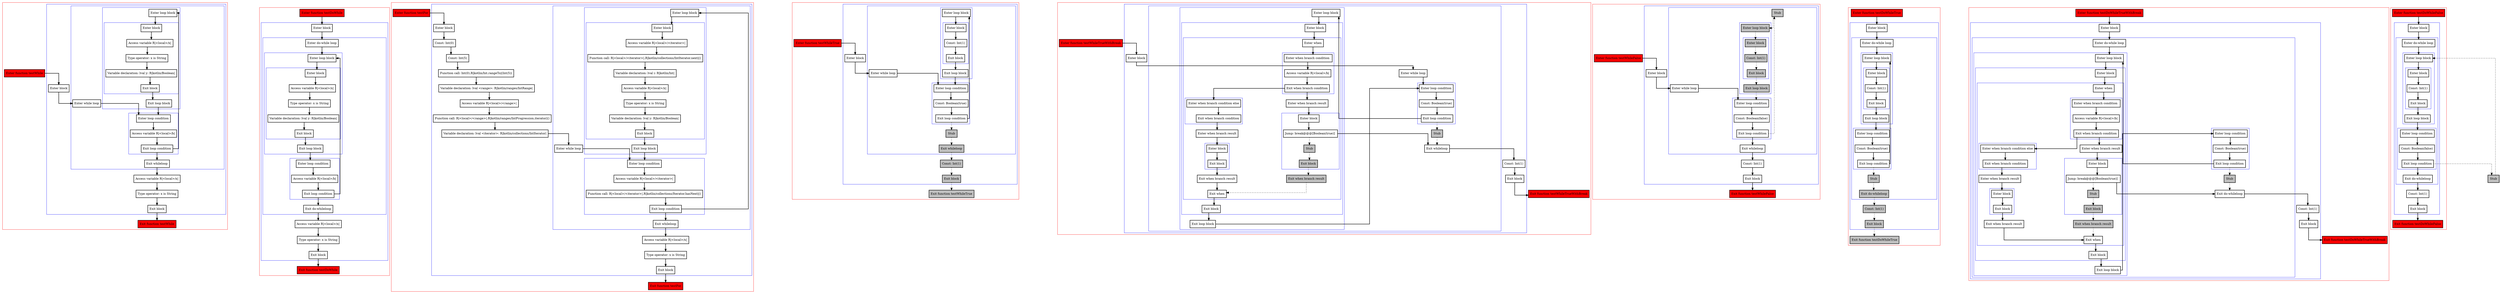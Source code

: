 digraph loops_kt {
  graph [splines=ortho nodesep=3]
  node [shape=box penwidth=2]
  edge [penwidth=2]

  subgraph cluster_0 {
    color=red
    0 [label="Enter function testWhile" style="filled" fillcolor=red];
    subgraph cluster_1 {
      color=blue
      1 [label="Enter block"];
      subgraph cluster_2 {
        color=blue
        2 [label="Enter while loop"];
        subgraph cluster_3 {
          color=blue
          3 [label="Enter loop condition"];
          4 [label="Access variable R|<local>/b|"];
          5 [label="Exit loop condition"];
        }
        subgraph cluster_4 {
          color=blue
          6 [label="Enter loop block"];
          subgraph cluster_5 {
            color=blue
            7 [label="Enter block"];
            8 [label="Access variable R|<local>/x|"];
            9 [label="Type operator: x is String"];
            10 [label="Variable declaration: lval y: R|kotlin/Boolean|"];
            11 [label="Exit block"];
          }
          12 [label="Exit loop block"];
        }
        13 [label="Exit whileloop"];
      }
      14 [label="Access variable R|<local>/x|"];
      15 [label="Type operator: x is String"];
      16 [label="Exit block"];
    }
    17 [label="Exit function testWhile" style="filled" fillcolor=red];
  }

  0 -> {1};
  1 -> {2};
  2 -> {3};
  3 -> {4};
  4 -> {5};
  5 -> {13 6};
  6 -> {7};
  7 -> {8};
  8 -> {9};
  9 -> {10};
  10 -> {11};
  11 -> {12};
  12 -> {3};
  13 -> {14};
  14 -> {15};
  15 -> {16};
  16 -> {17};

  subgraph cluster_6 {
    color=red
    18 [label="Enter function testDoWhile" style="filled" fillcolor=red];
    subgraph cluster_7 {
      color=blue
      19 [label="Enter block"];
      subgraph cluster_8 {
        color=blue
        20 [label="Enter do-while loop"];
        subgraph cluster_9 {
          color=blue
          21 [label="Enter loop block"];
          subgraph cluster_10 {
            color=blue
            22 [label="Enter block"];
            23 [label="Access variable R|<local>/x|"];
            24 [label="Type operator: x is String"];
            25 [label="Variable declaration: lval y: R|kotlin/Boolean|"];
            26 [label="Exit block"];
          }
          27 [label="Exit loop block"];
        }
        subgraph cluster_11 {
          color=blue
          28 [label="Enter loop condition"];
          29 [label="Access variable R|<local>/b|"];
          30 [label="Exit loop condition"];
        }
        31 [label="Exit do-whileloop"];
      }
      32 [label="Access variable R|<local>/x|"];
      33 [label="Type operator: x is String"];
      34 [label="Exit block"];
    }
    35 [label="Exit function testDoWhile" style="filled" fillcolor=red];
  }

  18 -> {19};
  19 -> {20};
  20 -> {21};
  21 -> {22};
  22 -> {23};
  23 -> {24};
  24 -> {25};
  25 -> {26};
  26 -> {27};
  27 -> {28};
  28 -> {29};
  29 -> {30};
  30 -> {21 31};
  31 -> {32};
  32 -> {33};
  33 -> {34};
  34 -> {35};

  subgraph cluster_12 {
    color=red
    36 [label="Enter function testFor" style="filled" fillcolor=red];
    subgraph cluster_13 {
      color=blue
      37 [label="Enter block"];
      38 [label="Const: Int(0)"];
      39 [label="Const: Int(5)"];
      40 [label="Function call: Int(0).R|kotlin/Int.rangeTo|(Int(5))"];
      41 [label="Variable declaration: lval <range>: R|kotlin/ranges/IntRange|"];
      42 [label="Access variable R|<local>/<range>|"];
      43 [label="Function call: R|<local>/<range>|.R|kotlin/ranges/IntProgression.iterator|()"];
      44 [label="Variable declaration: lval <iterator>: R|kotlin/collections/IntIterator|"];
      subgraph cluster_14 {
        color=blue
        45 [label="Enter while loop"];
        subgraph cluster_15 {
          color=blue
          46 [label="Enter loop condition"];
          47 [label="Access variable R|<local>/<iterator>|"];
          48 [label="Function call: R|<local>/<iterator>|.R|kotlin/collections/Iterator.hasNext|()"];
          49 [label="Exit loop condition"];
        }
        subgraph cluster_16 {
          color=blue
          50 [label="Enter loop block"];
          subgraph cluster_17 {
            color=blue
            51 [label="Enter block"];
            52 [label="Access variable R|<local>/<iterator>|"];
            53 [label="Function call: R|<local>/<iterator>|.R|kotlin/collections/IntIterator.next|()"];
            54 [label="Variable declaration: lval i: R|kotlin/Int|"];
            55 [label="Access variable R|<local>/x|"];
            56 [label="Type operator: x is String"];
            57 [label="Variable declaration: lval y: R|kotlin/Boolean|"];
            58 [label="Exit block"];
          }
          59 [label="Exit loop block"];
        }
        60 [label="Exit whileloop"];
      }
      61 [label="Access variable R|<local>/x|"];
      62 [label="Type operator: x is String"];
      63 [label="Exit block"];
    }
    64 [label="Exit function testFor" style="filled" fillcolor=red];
  }

  36 -> {37};
  37 -> {38};
  38 -> {39};
  39 -> {40};
  40 -> {41};
  41 -> {42};
  42 -> {43};
  43 -> {44};
  44 -> {45};
  45 -> {46};
  46 -> {47};
  47 -> {48};
  48 -> {49};
  49 -> {60 50};
  50 -> {51};
  51 -> {52};
  52 -> {53};
  53 -> {54};
  54 -> {55};
  55 -> {56};
  56 -> {57};
  57 -> {58};
  58 -> {59};
  59 -> {46};
  60 -> {61};
  61 -> {62};
  62 -> {63};
  63 -> {64};

  subgraph cluster_18 {
    color=red
    65 [label="Enter function testWhileTrue" style="filled" fillcolor=red];
    subgraph cluster_19 {
      color=blue
      66 [label="Enter block"];
      subgraph cluster_20 {
        color=blue
        67 [label="Enter while loop"];
        subgraph cluster_21 {
          color=blue
          68 [label="Enter loop condition"];
          69 [label="Const: Boolean(true)"];
          70 [label="Exit loop condition"];
        }
        subgraph cluster_22 {
          color=blue
          71 [label="Enter loop block"];
          subgraph cluster_23 {
            color=blue
            72 [label="Enter block"];
            73 [label="Const: Int(1)"];
            74 [label="Exit block"];
          }
          75 [label="Exit loop block"];
        }
        76 [label="Stub" style="filled" fillcolor=gray];
        77 [label="Exit whileloop" style="filled" fillcolor=gray];
      }
      78 [label="Const: Int(1)" style="filled" fillcolor=gray];
      79 [label="Exit block" style="filled" fillcolor=gray];
    }
    80 [label="Exit function testWhileTrue" style="filled" fillcolor=red style="filled" fillcolor=gray];
  }

  65 -> {66};
  66 -> {67};
  67 -> {68};
  68 -> {69};
  69 -> {70};
  70 -> {71};
  70 -> {76} [style=dotted];
  71 -> {72};
  72 -> {73};
  73 -> {74};
  74 -> {75};
  75 -> {68};
  76 -> {77} [style=dotted];
  77 -> {78} [style=dotted];
  78 -> {79} [style=dotted];
  79 -> {80} [style=dotted];

  subgraph cluster_24 {
    color=red
    81 [label="Enter function testWhileTrueWithBreak" style="filled" fillcolor=red];
    subgraph cluster_25 {
      color=blue
      82 [label="Enter block"];
      subgraph cluster_26 {
        color=blue
        83 [label="Enter while loop"];
        subgraph cluster_27 {
          color=blue
          84 [label="Enter loop condition"];
          85 [label="Const: Boolean(true)"];
          86 [label="Exit loop condition"];
        }
        subgraph cluster_28 {
          color=blue
          87 [label="Enter loop block"];
          subgraph cluster_29 {
            color=blue
            88 [label="Enter block"];
            subgraph cluster_30 {
              color=blue
              89 [label="Enter when"];
              subgraph cluster_31 {
                color=blue
                90 [label="Enter when branch condition "];
                91 [label="Access variable R|<local>/b|"];
                92 [label="Exit when branch condition"];
              }
              subgraph cluster_32 {
                color=blue
                93 [label="Enter when branch condition else"];
                94 [label="Exit when branch condition"];
              }
              95 [label="Enter when branch result"];
              subgraph cluster_33 {
                color=blue
                96 [label="Enter block"];
                97 [label="Exit block"];
              }
              98 [label="Exit when branch result"];
              99 [label="Enter when branch result"];
              subgraph cluster_34 {
                color=blue
                100 [label="Enter block"];
                101 [label="Jump: break@@@[Boolean(true)] "];
                102 [label="Stub" style="filled" fillcolor=gray];
                103 [label="Exit block" style="filled" fillcolor=gray];
              }
              104 [label="Exit when branch result" style="filled" fillcolor=gray];
              105 [label="Exit when"];
            }
            106 [label="Exit block"];
          }
          107 [label="Exit loop block"];
        }
        108 [label="Stub" style="filled" fillcolor=gray];
        109 [label="Exit whileloop"];
      }
      110 [label="Const: Int(1)"];
      111 [label="Exit block"];
    }
    112 [label="Exit function testWhileTrueWithBreak" style="filled" fillcolor=red];
  }

  81 -> {82};
  82 -> {83};
  83 -> {84};
  84 -> {85};
  85 -> {86};
  86 -> {87};
  86 -> {108} [style=dotted];
  87 -> {88};
  88 -> {89};
  89 -> {90};
  90 -> {91};
  91 -> {92};
  92 -> {99 93};
  93 -> {94};
  94 -> {95};
  95 -> {96};
  96 -> {97};
  97 -> {98};
  98 -> {105};
  99 -> {100};
  100 -> {101};
  101 -> {109};
  101 -> {102} [style=dotted];
  102 -> {103} [style=dotted];
  103 -> {104} [style=dotted];
  104 -> {105} [style=dotted];
  105 -> {106};
  106 -> {107};
  107 -> {84};
  108 -> {109} [style=dotted];
  109 -> {110};
  110 -> {111};
  111 -> {112};

  subgraph cluster_35 {
    color=red
    113 [label="Enter function testWhileFalse" style="filled" fillcolor=red];
    subgraph cluster_36 {
      color=blue
      114 [label="Enter block"];
      subgraph cluster_37 {
        color=blue
        115 [label="Enter while loop"];
        subgraph cluster_38 {
          color=blue
          116 [label="Enter loop condition"];
          117 [label="Const: Boolean(false)"];
          118 [label="Exit loop condition"];
        }
        119 [label="Stub" style="filled" fillcolor=gray];
        subgraph cluster_39 {
          color=blue
          120 [label="Enter loop block" style="filled" fillcolor=gray];
          subgraph cluster_40 {
            color=blue
            121 [label="Enter block" style="filled" fillcolor=gray];
            122 [label="Const: Int(1)" style="filled" fillcolor=gray];
            123 [label="Exit block" style="filled" fillcolor=gray];
          }
          124 [label="Exit loop block" style="filled" fillcolor=gray];
        }
        125 [label="Exit whileloop"];
      }
      126 [label="Const: Int(1)"];
      127 [label="Exit block"];
    }
    128 [label="Exit function testWhileFalse" style="filled" fillcolor=red];
  }

  113 -> {114};
  114 -> {115};
  115 -> {116};
  116 -> {117};
  117 -> {118};
  118 -> {125};
  118 -> {119} [style=dotted];
  119 -> {120} [style=dotted];
  120 -> {121} [style=dotted];
  121 -> {122} [style=dotted];
  122 -> {123} [style=dotted];
  123 -> {124} [style=dotted];
  124 -> {116} [style=dotted];
  125 -> {126};
  126 -> {127};
  127 -> {128};

  subgraph cluster_41 {
    color=red
    129 [label="Enter function testDoWhileTrue" style="filled" fillcolor=red];
    subgraph cluster_42 {
      color=blue
      130 [label="Enter block"];
      subgraph cluster_43 {
        color=blue
        131 [label="Enter do-while loop"];
        subgraph cluster_44 {
          color=blue
          132 [label="Enter loop block"];
          subgraph cluster_45 {
            color=blue
            133 [label="Enter block"];
            134 [label="Const: Int(1)"];
            135 [label="Exit block"];
          }
          136 [label="Exit loop block"];
        }
        subgraph cluster_46 {
          color=blue
          137 [label="Enter loop condition"];
          138 [label="Const: Boolean(true)"];
          139 [label="Exit loop condition"];
        }
        140 [label="Stub" style="filled" fillcolor=gray];
        141 [label="Exit do-whileloop" style="filled" fillcolor=gray];
      }
      142 [label="Const: Int(1)" style="filled" fillcolor=gray];
      143 [label="Exit block" style="filled" fillcolor=gray];
    }
    144 [label="Exit function testDoWhileTrue" style="filled" fillcolor=red style="filled" fillcolor=gray];
  }

  129 -> {130};
  130 -> {131};
  131 -> {132};
  132 -> {133};
  133 -> {134};
  134 -> {135};
  135 -> {136};
  136 -> {137};
  137 -> {138};
  138 -> {139};
  139 -> {132};
  139 -> {140} [style=dotted];
  140 -> {141} [style=dotted];
  141 -> {142} [style=dotted];
  142 -> {143} [style=dotted];
  143 -> {144} [style=dotted];

  subgraph cluster_47 {
    color=red
    145 [label="Enter function testDoWhileTrueWithBreak" style="filled" fillcolor=red];
    subgraph cluster_48 {
      color=blue
      146 [label="Enter block"];
      subgraph cluster_49 {
        color=blue
        147 [label="Enter do-while loop"];
        subgraph cluster_50 {
          color=blue
          148 [label="Enter loop block"];
          subgraph cluster_51 {
            color=blue
            149 [label="Enter block"];
            subgraph cluster_52 {
              color=blue
              150 [label="Enter when"];
              subgraph cluster_53 {
                color=blue
                151 [label="Enter when branch condition "];
                152 [label="Access variable R|<local>/b|"];
                153 [label="Exit when branch condition"];
              }
              subgraph cluster_54 {
                color=blue
                154 [label="Enter when branch condition else"];
                155 [label="Exit when branch condition"];
              }
              156 [label="Enter when branch result"];
              subgraph cluster_55 {
                color=blue
                157 [label="Enter block"];
                158 [label="Exit block"];
              }
              159 [label="Exit when branch result"];
              160 [label="Enter when branch result"];
              subgraph cluster_56 {
                color=blue
                161 [label="Enter block"];
                162 [label="Jump: break@@@[Boolean(true)] "];
                163 [label="Stub" style="filled" fillcolor=gray];
                164 [label="Exit block" style="filled" fillcolor=gray];
              }
              165 [label="Exit when branch result" style="filled" fillcolor=gray];
              166 [label="Exit when"];
            }
            167 [label="Exit block"];
          }
          168 [label="Exit loop block"];
        }
        subgraph cluster_57 {
          color=blue
          169 [label="Enter loop condition"];
          170 [label="Const: Boolean(true)"];
          171 [label="Exit loop condition"];
        }
        172 [label="Stub" style="filled" fillcolor=gray];
        173 [label="Exit do-whileloop"];
      }
      174 [label="Const: Int(1)"];
      175 [label="Exit block"];
    }
    176 [label="Exit function testDoWhileTrueWithBreak" style="filled" fillcolor=red];
  }

  145 -> {146};
  146 -> {147};
  147 -> {148};
  148 -> {149};
  149 -> {150};
  150 -> {151};
  151 -> {152};
  152 -> {153};
  153 -> {160 154};
  154 -> {155};
  155 -> {156};
  156 -> {157};
  157 -> {158};
  158 -> {159};
  159 -> {166};
  160 -> {161};
  161 -> {162};
  162 -> {173};
  162 -> {163} [style=dotted];
  163 -> {164} [style=dotted];
  164 -> {165} [style=dotted];
  165 -> {166} [style=dotted];
  166 -> {167};
  167 -> {168};
  168 -> {169};
  169 -> {170};
  170 -> {171};
  171 -> {148};
  171 -> {172} [style=dotted];
  172 -> {173} [style=dotted];
  173 -> {174};
  174 -> {175};
  175 -> {176};

  subgraph cluster_58 {
    color=red
    177 [label="Enter function testDoWhileFalse" style="filled" fillcolor=red];
    subgraph cluster_59 {
      color=blue
      178 [label="Enter block"];
      subgraph cluster_60 {
        color=blue
        179 [label="Enter do-while loop"];
        subgraph cluster_61 {
          color=blue
          180 [label="Enter loop block"];
          subgraph cluster_62 {
            color=blue
            181 [label="Enter block"];
            182 [label="Const: Int(1)"];
            183 [label="Exit block"];
          }
          184 [label="Exit loop block"];
        }
        subgraph cluster_63 {
          color=blue
          185 [label="Enter loop condition"];
          186 [label="Const: Boolean(false)"];
          187 [label="Exit loop condition"];
        }
        188 [label="Exit do-whileloop"];
      }
      189 [label="Const: Int(1)"];
      190 [label="Exit block"];
    }
    191 [label="Exit function testDoWhileFalse" style="filled" fillcolor=red];
  }
  192 [label="Stub" style="filled" fillcolor=gray];

  177 -> {178};
  178 -> {179};
  179 -> {180};
  180 -> {181};
  181 -> {182};
  182 -> {183};
  183 -> {184};
  184 -> {185};
  185 -> {186};
  186 -> {187};
  187 -> {188};
  187 -> {192} [style=dotted];
  188 -> {189};
  189 -> {190};
  190 -> {191};
  192 -> {180} [style=dotted];

}
